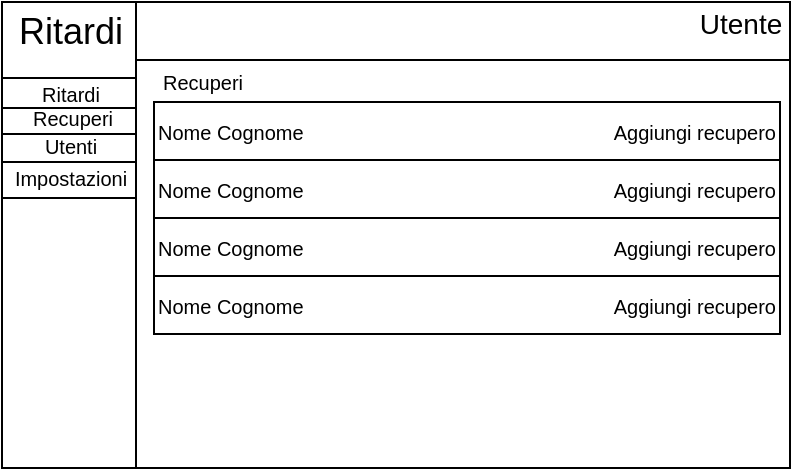 <mxfile version="13.1.0"><diagram id="5xHdvXvf9uV9o2OtXiBR" name="Page-1"><mxGraphModel dx="677" dy="355" grid="0" gridSize="10" guides="1" tooltips="1" connect="1" arrows="1" fold="1" page="1" pageScale="1" pageWidth="850" pageHeight="1100" math="0" shadow="0"><root><mxCell id="0"/><mxCell id="1" parent="0"/><mxCell id="MX5Of0F_Ypcn7OmahJOQ-27" value="" style="rounded=0;whiteSpace=wrap;html=1;fontSize=10;" vertex="1" parent="1"><mxGeometry x="17" y="48" width="66" height="16" as="geometry"/></mxCell><mxCell id="MX5Of0F_Ypcn7OmahJOQ-9" value="" style="rounded=0;whiteSpace=wrap;html=1;" vertex="1" parent="1"><mxGeometry x="16" y="10" width="394" height="233" as="geometry"/></mxCell><mxCell id="MX5Of0F_Ypcn7OmahJOQ-20" value="" style="rounded=0;whiteSpace=wrap;html=1;fontSize=18;" vertex="1" parent="1"><mxGeometry x="16" y="10" width="67" height="233" as="geometry"/></mxCell><mxCell id="MX5Of0F_Ypcn7OmahJOQ-21" value="Ritardi" style="text;html=1;align=center;verticalAlign=middle;resizable=0;points=[];autosize=1;fontSize=18;" vertex="1" parent="1"><mxGeometry x="18.5" y="12" width="62" height="26" as="geometry"/></mxCell><mxCell id="MX5Of0F_Ypcn7OmahJOQ-22" value="" style="rounded=0;whiteSpace=wrap;html=1;fontSize=18;" vertex="1" parent="1"><mxGeometry x="83" y="10" width="327" height="29" as="geometry"/></mxCell><mxCell id="MX5Of0F_Ypcn7OmahJOQ-19" value="Utente" style="text;html=1;align=center;verticalAlign=middle;resizable=0;points=[];autosize=1;fontSize=14;" vertex="1" parent="1"><mxGeometry x="359" y="10" width="51" height="21" as="geometry"/></mxCell><mxCell id="MX5Of0F_Ypcn7OmahJOQ-28" value="" style="rounded=0;whiteSpace=wrap;html=1;fontSize=10;" vertex="1" parent="1"><mxGeometry x="16" y="48" width="67" height="15" as="geometry"/></mxCell><mxCell id="MX5Of0F_Ypcn7OmahJOQ-25" value="Ritardi" style="text;html=1;align=center;verticalAlign=middle;resizable=0;points=[];autosize=1;fontSize=10;" vertex="1" parent="1"><mxGeometry x="30.5" y="48" width="39" height="16" as="geometry"/></mxCell><mxCell id="MX5Of0F_Ypcn7OmahJOQ-29" value="" style="rounded=0;whiteSpace=wrap;html=1;fontSize=10;" vertex="1" parent="1"><mxGeometry x="16" y="63" width="67" height="13" as="geometry"/></mxCell><mxCell id="MX5Of0F_Ypcn7OmahJOQ-26" value="Recuperi" style="text;html=1;align=center;verticalAlign=middle;resizable=0;points=[];autosize=1;fontSize=10;" vertex="1" parent="1"><mxGeometry x="25.5" y="60" width="50" height="16" as="geometry"/></mxCell><mxCell id="MX5Of0F_Ypcn7OmahJOQ-32" value="" style="rounded=0;whiteSpace=wrap;html=1;fontSize=10;" vertex="1" parent="1"><mxGeometry x="16" y="76" width="67" height="14" as="geometry"/></mxCell><mxCell id="MX5Of0F_Ypcn7OmahJOQ-24" value="Utenti" style="text;html=1;align=center;verticalAlign=middle;resizable=0;points=[];autosize=1;fontSize=10;" vertex="1" parent="1"><mxGeometry x="32" y="74" width="36" height="16" as="geometry"/></mxCell><mxCell id="MX5Of0F_Ypcn7OmahJOQ-33" value="" style="rounded=0;whiteSpace=wrap;html=1;fontSize=10;" vertex="1" parent="1"><mxGeometry x="16" y="90" width="67" height="18" as="geometry"/></mxCell><mxCell id="MX5Of0F_Ypcn7OmahJOQ-23" value="Impostazioni" style="text;html=1;align=center;verticalAlign=middle;resizable=0;points=[];autosize=1;fontSize=10;" vertex="1" parent="1"><mxGeometry x="17" y="90" width="66" height="16" as="geometry"/></mxCell><mxCell id="MX5Of0F_Ypcn7OmahJOQ-46" value="" style="rounded=0;whiteSpace=wrap;html=1;fontSize=10;" vertex="1" parent="1"><mxGeometry x="92" y="60" width="313" height="116" as="geometry"/></mxCell><mxCell id="MX5Of0F_Ypcn7OmahJOQ-47" value="Nome Cognome&amp;nbsp; &amp;nbsp; &amp;nbsp; &amp;nbsp; &amp;nbsp; &amp;nbsp; &amp;nbsp; &amp;nbsp; &amp;nbsp; &amp;nbsp; &amp;nbsp; &amp;nbsp; &amp;nbsp; &amp;nbsp; &amp;nbsp; &amp;nbsp; &amp;nbsp; &amp;nbsp; &amp;nbsp; &amp;nbsp; &amp;nbsp; &amp;nbsp; &amp;nbsp; &amp;nbsp; &amp;nbsp; &amp;nbsp; &amp;nbsp; &amp;nbsp; Aggiungi recupero" style="rounded=0;whiteSpace=wrap;html=1;fontSize=10;" vertex="1" parent="1"><mxGeometry x="92" y="60" width="313" height="29" as="geometry"/></mxCell><mxCell id="MX5Of0F_Ypcn7OmahJOQ-48" value="Recuperi" style="text;html=1;align=center;verticalAlign=middle;resizable=0;points=[];autosize=1;fontSize=10;" vertex="1" parent="1"><mxGeometry x="91" y="42" width="50" height="16" as="geometry"/></mxCell><mxCell id="MX5Of0F_Ypcn7OmahJOQ-49" value="Nome Cognome&amp;nbsp; &amp;nbsp; &amp;nbsp; &amp;nbsp; &amp;nbsp; &amp;nbsp; &amp;nbsp; &amp;nbsp; &amp;nbsp; &amp;nbsp; &amp;nbsp; &amp;nbsp; &amp;nbsp; &amp;nbsp; &amp;nbsp; &amp;nbsp; &amp;nbsp; &amp;nbsp; &amp;nbsp; &amp;nbsp; &amp;nbsp; &amp;nbsp; &amp;nbsp; &amp;nbsp; &amp;nbsp; &amp;nbsp; &amp;nbsp; &amp;nbsp; Aggiungi recupero" style="rounded=0;whiteSpace=wrap;html=1;fontSize=10;" vertex="1" parent="1"><mxGeometry x="92" y="89" width="313" height="29" as="geometry"/></mxCell><mxCell id="MX5Of0F_Ypcn7OmahJOQ-50" value="Nome Cognome&amp;nbsp; &amp;nbsp; &amp;nbsp; &amp;nbsp; &amp;nbsp; &amp;nbsp; &amp;nbsp; &amp;nbsp; &amp;nbsp; &amp;nbsp; &amp;nbsp; &amp;nbsp; &amp;nbsp; &amp;nbsp; &amp;nbsp; &amp;nbsp; &amp;nbsp; &amp;nbsp; &amp;nbsp; &amp;nbsp; &amp;nbsp; &amp;nbsp; &amp;nbsp; &amp;nbsp; &amp;nbsp; &amp;nbsp; &amp;nbsp; &amp;nbsp; Aggiungi recupero" style="rounded=0;whiteSpace=wrap;html=1;fontSize=10;" vertex="1" parent="1"><mxGeometry x="92" y="118" width="313" height="29" as="geometry"/></mxCell><mxCell id="MX5Of0F_Ypcn7OmahJOQ-51" value="Nome Cognome&amp;nbsp; &amp;nbsp; &amp;nbsp; &amp;nbsp; &amp;nbsp; &amp;nbsp; &amp;nbsp; &amp;nbsp; &amp;nbsp; &amp;nbsp; &amp;nbsp; &amp;nbsp; &amp;nbsp; &amp;nbsp; &amp;nbsp; &amp;nbsp; &amp;nbsp; &amp;nbsp; &amp;nbsp; &amp;nbsp; &amp;nbsp; &amp;nbsp; &amp;nbsp; &amp;nbsp; &amp;nbsp; &amp;nbsp; &amp;nbsp; &amp;nbsp; Aggiungi recupero" style="rounded=0;whiteSpace=wrap;html=1;fontSize=10;" vertex="1" parent="1"><mxGeometry x="92" y="147" width="313" height="29" as="geometry"/></mxCell></root></mxGraphModel></diagram></mxfile>
